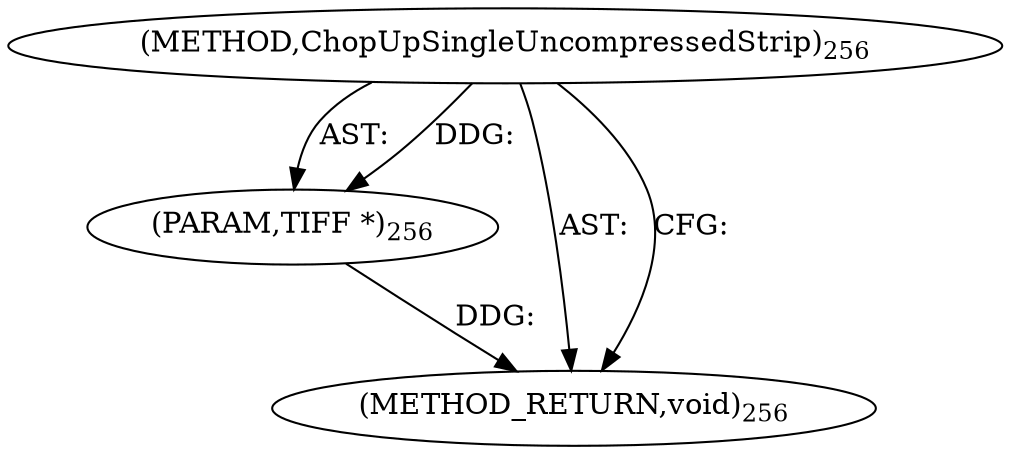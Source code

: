 digraph "ChopUpSingleUncompressedStrip" {  
"78272" [label = <(METHOD,ChopUpSingleUncompressedStrip)<SUB>256</SUB>> ]
"78273" [label = <(PARAM,TIFF *)<SUB>256</SUB>> ]
"78274" [label = <(METHOD_RETURN,void)<SUB>256</SUB>> ]
  "78272" -> "78273"  [ label = "AST: "] 
  "78272" -> "78274"  [ label = "AST: "] 
  "78272" -> "78274"  [ label = "CFG: "] 
  "78273" -> "78274"  [ label = "DDG: "] 
  "78272" -> "78273"  [ label = "DDG: "] 
}
